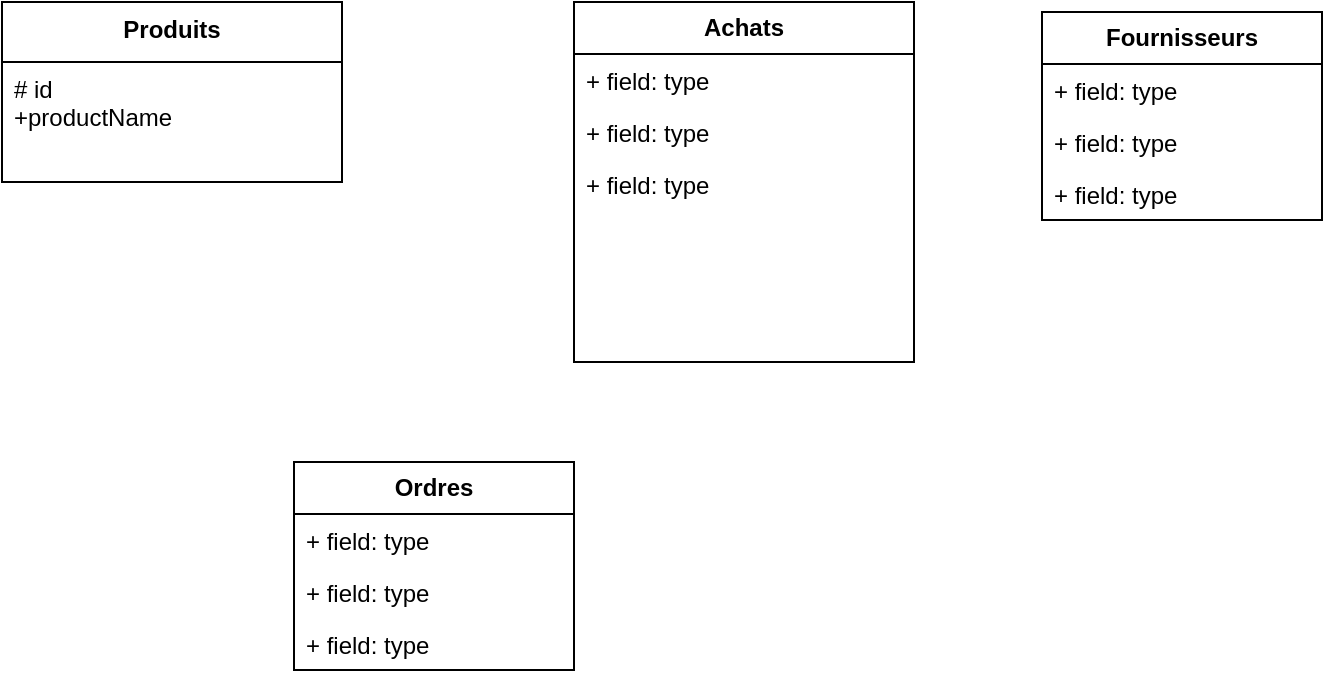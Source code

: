 <mxfile version="22.1.1" type="github">
  <diagram name="Page-1" id="6sfD6XuJXOn0PDrtRclJ">
    <mxGraphModel dx="1050" dy="566" grid="1" gridSize="10" guides="1" tooltips="1" connect="1" arrows="1" fold="1" page="1" pageScale="1" pageWidth="827" pageHeight="1169" math="0" shadow="0">
      <root>
        <mxCell id="0" />
        <mxCell id="1" parent="0" />
        <mxCell id="7ul_TQOTDa5sbdYVbnae-15" value="Produits" style="swimlane;fontStyle=1;align=center;verticalAlign=top;childLayout=stackLayout;horizontal=1;startSize=30;horizontalStack=0;resizeParent=1;resizeParentMax=0;resizeLast=0;collapsible=1;marginBottom=0;whiteSpace=wrap;html=1;" vertex="1" parent="1">
          <mxGeometry x="60" y="120" width="170" height="90" as="geometry" />
        </mxCell>
        <mxCell id="7ul_TQOTDa5sbdYVbnae-16" value="&lt;div&gt;# id&lt;/div&gt;&lt;div&gt;+productName&lt;/div&gt;&lt;div&gt;&lt;br&gt;&lt;/div&gt;" style="text;strokeColor=none;fillColor=none;align=left;verticalAlign=top;spacingLeft=4;spacingRight=4;overflow=hidden;rotatable=0;points=[[0,0.5],[1,0.5]];portConstraint=eastwest;whiteSpace=wrap;html=1;" vertex="1" parent="7ul_TQOTDa5sbdYVbnae-15">
          <mxGeometry y="30" width="170" height="60" as="geometry" />
        </mxCell>
        <mxCell id="7ul_TQOTDa5sbdYVbnae-19" value="&lt;b&gt;Achats&lt;/b&gt;" style="swimlane;fontStyle=0;childLayout=stackLayout;horizontal=1;startSize=26;fillColor=none;horizontalStack=0;resizeParent=1;resizeParentMax=0;resizeLast=0;collapsible=1;marginBottom=0;whiteSpace=wrap;html=1;" vertex="1" parent="1">
          <mxGeometry x="346" y="120" width="170" height="180" as="geometry" />
        </mxCell>
        <mxCell id="7ul_TQOTDa5sbdYVbnae-20" value="+ field: type" style="text;strokeColor=none;fillColor=none;align=left;verticalAlign=top;spacingLeft=4;spacingRight=4;overflow=hidden;rotatable=0;points=[[0,0.5],[1,0.5]];portConstraint=eastwest;whiteSpace=wrap;html=1;" vertex="1" parent="7ul_TQOTDa5sbdYVbnae-19">
          <mxGeometry y="26" width="170" height="26" as="geometry" />
        </mxCell>
        <mxCell id="7ul_TQOTDa5sbdYVbnae-21" value="+ field: type" style="text;strokeColor=none;fillColor=none;align=left;verticalAlign=top;spacingLeft=4;spacingRight=4;overflow=hidden;rotatable=0;points=[[0,0.5],[1,0.5]];portConstraint=eastwest;whiteSpace=wrap;html=1;" vertex="1" parent="7ul_TQOTDa5sbdYVbnae-19">
          <mxGeometry y="52" width="170" height="26" as="geometry" />
        </mxCell>
        <mxCell id="7ul_TQOTDa5sbdYVbnae-22" value="+ field: type" style="text;strokeColor=none;fillColor=none;align=left;verticalAlign=top;spacingLeft=4;spacingRight=4;overflow=hidden;rotatable=0;points=[[0,0.5],[1,0.5]];portConstraint=eastwest;whiteSpace=wrap;html=1;" vertex="1" parent="7ul_TQOTDa5sbdYVbnae-19">
          <mxGeometry y="78" width="170" height="102" as="geometry" />
        </mxCell>
        <mxCell id="7ul_TQOTDa5sbdYVbnae-23" value="&lt;b&gt;Fournisseurs&lt;/b&gt;" style="swimlane;fontStyle=0;childLayout=stackLayout;horizontal=1;startSize=26;fillColor=none;horizontalStack=0;resizeParent=1;resizeParentMax=0;resizeLast=0;collapsible=1;marginBottom=0;whiteSpace=wrap;html=1;" vertex="1" parent="1">
          <mxGeometry x="580" y="125" width="140" height="104" as="geometry" />
        </mxCell>
        <mxCell id="7ul_TQOTDa5sbdYVbnae-24" value="+ field: type" style="text;strokeColor=none;fillColor=none;align=left;verticalAlign=top;spacingLeft=4;spacingRight=4;overflow=hidden;rotatable=0;points=[[0,0.5],[1,0.5]];portConstraint=eastwest;whiteSpace=wrap;html=1;" vertex="1" parent="7ul_TQOTDa5sbdYVbnae-23">
          <mxGeometry y="26" width="140" height="26" as="geometry" />
        </mxCell>
        <mxCell id="7ul_TQOTDa5sbdYVbnae-25" value="+ field: type" style="text;strokeColor=none;fillColor=none;align=left;verticalAlign=top;spacingLeft=4;spacingRight=4;overflow=hidden;rotatable=0;points=[[0,0.5],[1,0.5]];portConstraint=eastwest;whiteSpace=wrap;html=1;" vertex="1" parent="7ul_TQOTDa5sbdYVbnae-23">
          <mxGeometry y="52" width="140" height="26" as="geometry" />
        </mxCell>
        <mxCell id="7ul_TQOTDa5sbdYVbnae-26" value="+ field: type" style="text;strokeColor=none;fillColor=none;align=left;verticalAlign=top;spacingLeft=4;spacingRight=4;overflow=hidden;rotatable=0;points=[[0,0.5],[1,0.5]];portConstraint=eastwest;whiteSpace=wrap;html=1;" vertex="1" parent="7ul_TQOTDa5sbdYVbnae-23">
          <mxGeometry y="78" width="140" height="26" as="geometry" />
        </mxCell>
        <mxCell id="7ul_TQOTDa5sbdYVbnae-27" value="&lt;b&gt;Ordres&lt;/b&gt;" style="swimlane;fontStyle=0;childLayout=stackLayout;horizontal=1;startSize=26;fillColor=none;horizontalStack=0;resizeParent=1;resizeParentMax=0;resizeLast=0;collapsible=1;marginBottom=0;whiteSpace=wrap;html=1;" vertex="1" parent="1">
          <mxGeometry x="206" y="350" width="140" height="104" as="geometry" />
        </mxCell>
        <mxCell id="7ul_TQOTDa5sbdYVbnae-28" value="+ field: type" style="text;strokeColor=none;fillColor=none;align=left;verticalAlign=top;spacingLeft=4;spacingRight=4;overflow=hidden;rotatable=0;points=[[0,0.5],[1,0.5]];portConstraint=eastwest;whiteSpace=wrap;html=1;" vertex="1" parent="7ul_TQOTDa5sbdYVbnae-27">
          <mxGeometry y="26" width="140" height="26" as="geometry" />
        </mxCell>
        <mxCell id="7ul_TQOTDa5sbdYVbnae-29" value="+ field: type" style="text;strokeColor=none;fillColor=none;align=left;verticalAlign=top;spacingLeft=4;spacingRight=4;overflow=hidden;rotatable=0;points=[[0,0.5],[1,0.5]];portConstraint=eastwest;whiteSpace=wrap;html=1;" vertex="1" parent="7ul_TQOTDa5sbdYVbnae-27">
          <mxGeometry y="52" width="140" height="26" as="geometry" />
        </mxCell>
        <mxCell id="7ul_TQOTDa5sbdYVbnae-30" value="+ field: type" style="text;strokeColor=none;fillColor=none;align=left;verticalAlign=top;spacingLeft=4;spacingRight=4;overflow=hidden;rotatable=0;points=[[0,0.5],[1,0.5]];portConstraint=eastwest;whiteSpace=wrap;html=1;" vertex="1" parent="7ul_TQOTDa5sbdYVbnae-27">
          <mxGeometry y="78" width="140" height="26" as="geometry" />
        </mxCell>
      </root>
    </mxGraphModel>
  </diagram>
</mxfile>
